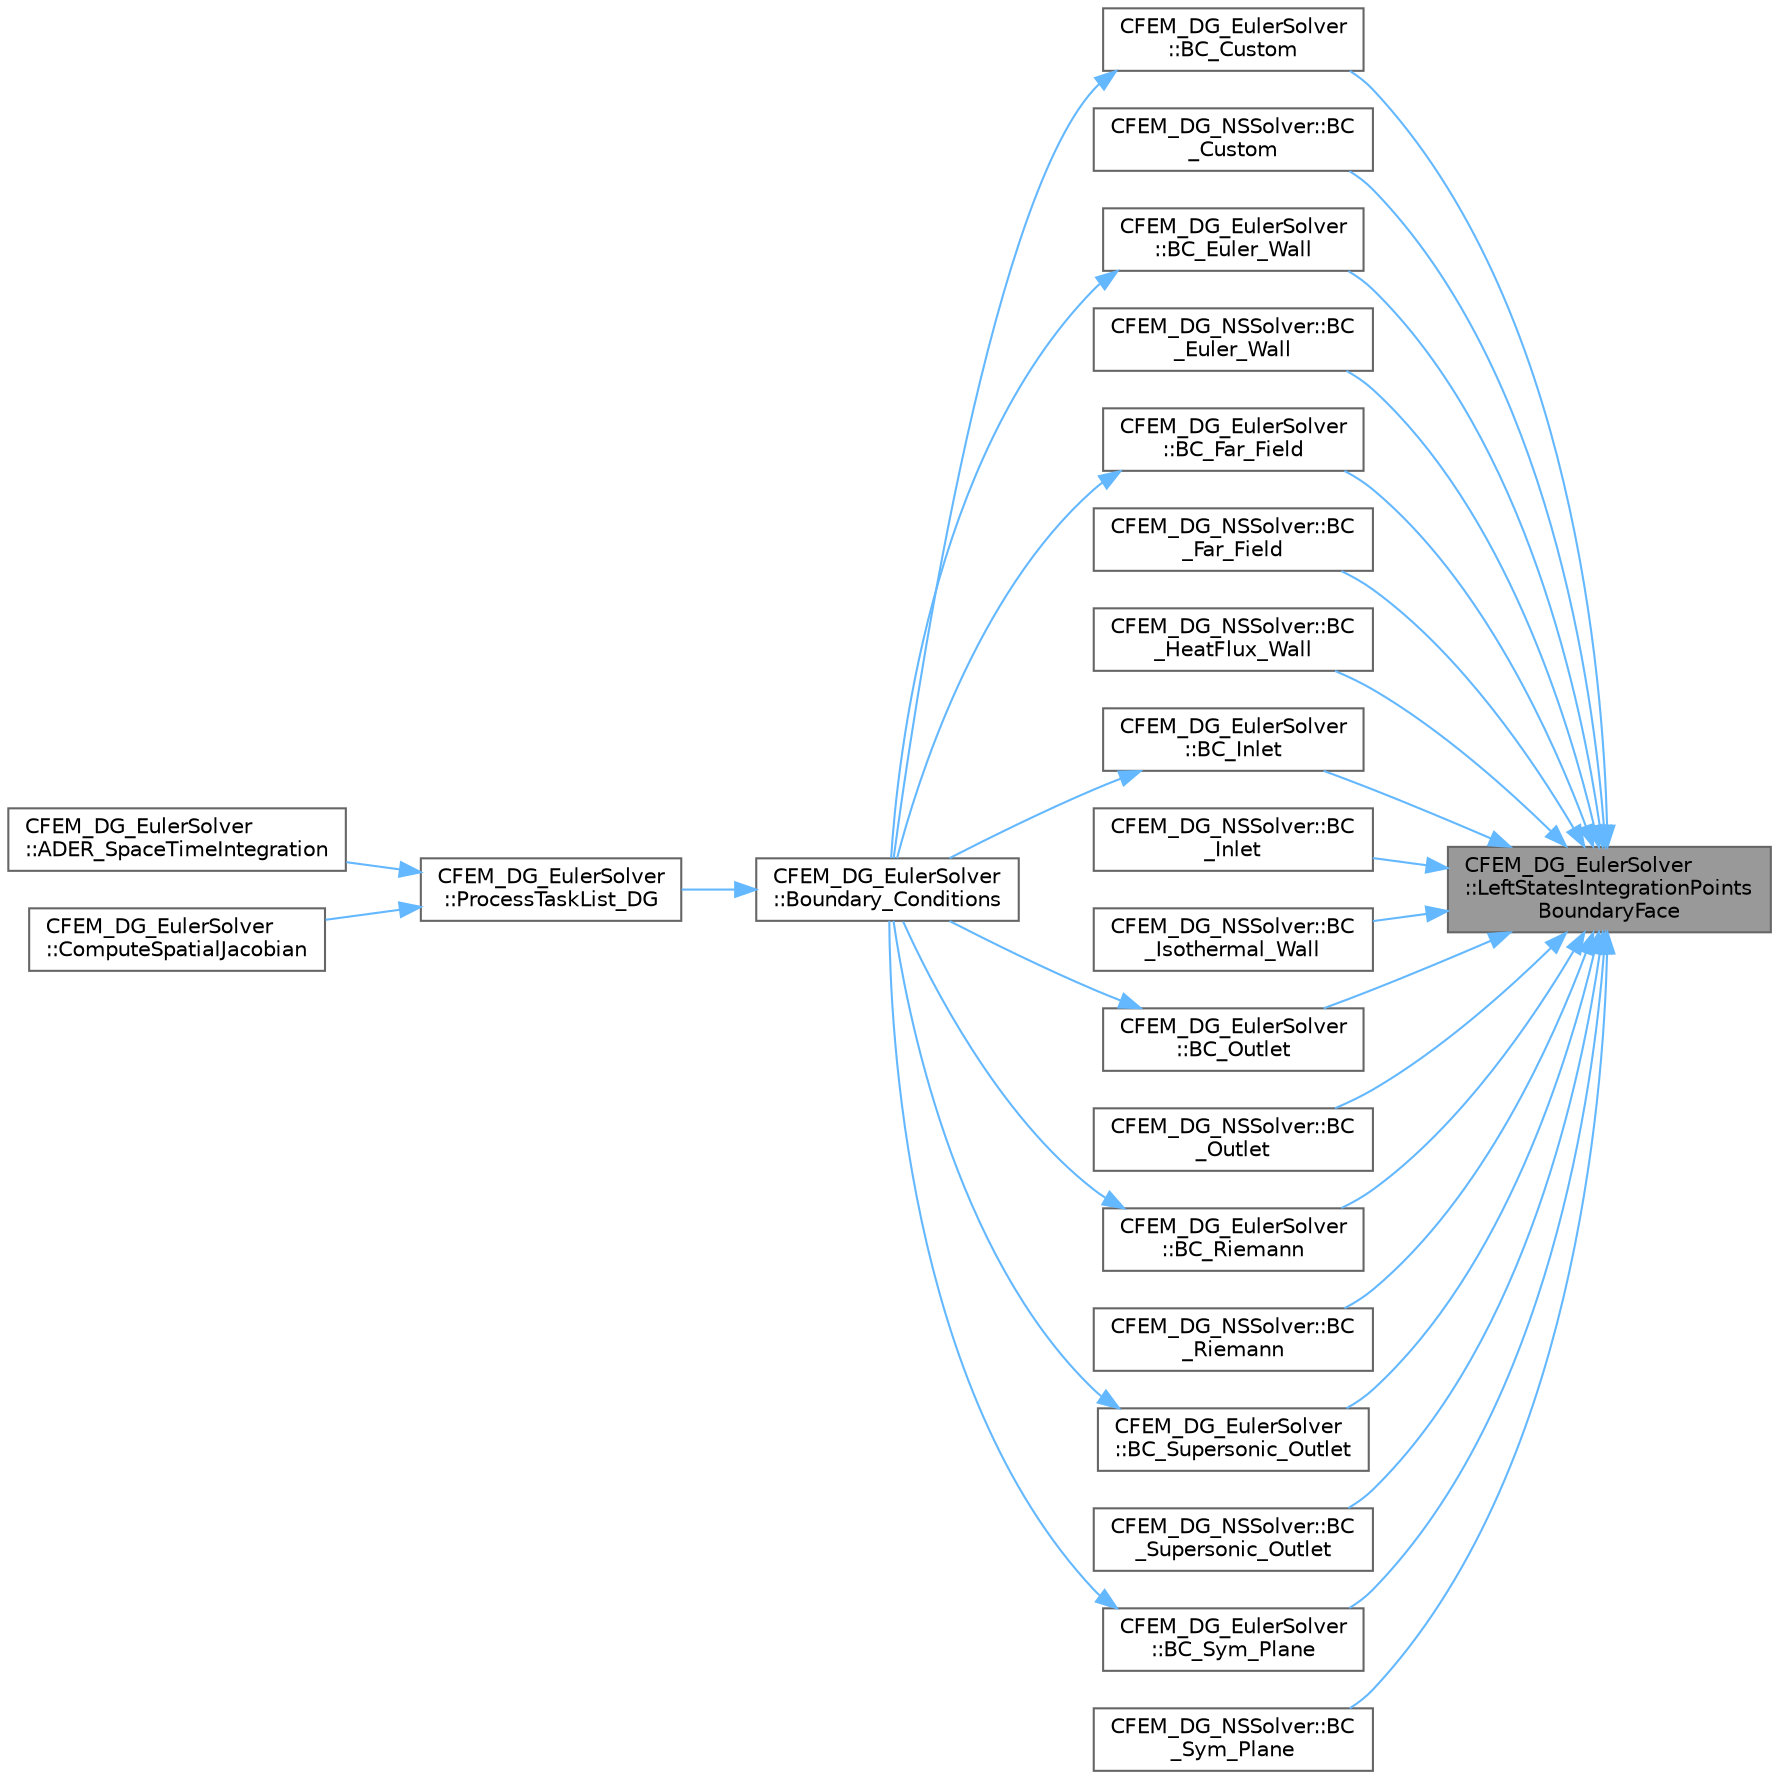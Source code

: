 digraph "CFEM_DG_EulerSolver::LeftStatesIntegrationPointsBoundaryFace"
{
 // LATEX_PDF_SIZE
  bgcolor="transparent";
  edge [fontname=Helvetica,fontsize=10,labelfontname=Helvetica,labelfontsize=10];
  node [fontname=Helvetica,fontsize=10,shape=box,height=0.2,width=0.4];
  rankdir="RL";
  Node1 [id="Node000001",label="CFEM_DG_EulerSolver\l::LeftStatesIntegrationPoints\lBoundaryFace",height=0.2,width=0.4,color="gray40", fillcolor="grey60", style="filled", fontcolor="black",tooltip="Function, which computes the left state of a boundary face."];
  Node1 -> Node2 [id="edge1_Node000001_Node000002",dir="back",color="steelblue1",style="solid",tooltip=" "];
  Node2 [id="Node000002",label="CFEM_DG_EulerSolver\l::BC_Custom",height=0.2,width=0.4,color="grey40", fillcolor="white", style="filled",URL="$classCFEM__DG__EulerSolver.html#a0e63fc77fc810025d45bfd8e0bf4d6dd",tooltip="Impose the user customized boundary condition. It is a virtual function, because for Navier-Stokes it..."];
  Node2 -> Node3 [id="edge2_Node000002_Node000003",dir="back",color="steelblue1",style="solid",tooltip=" "];
  Node3 [id="Node000003",label="CFEM_DG_EulerSolver\l::Boundary_Conditions",height=0.2,width=0.4,color="grey40", fillcolor="white", style="filled",URL="$classCFEM__DG__EulerSolver.html#ae37f8eba6d7793bc4edb5de6e26f992d",tooltip="Function, which computes the spatial residual for the DG discretization."];
  Node3 -> Node4 [id="edge3_Node000003_Node000004",dir="back",color="steelblue1",style="solid",tooltip=" "];
  Node4 [id="Node000004",label="CFEM_DG_EulerSolver\l::ProcessTaskList_DG",height=0.2,width=0.4,color="grey40", fillcolor="white", style="filled",URL="$classCFEM__DG__EulerSolver.html#ae807ca68b2d465020b63d617d54e339a",tooltip="Function, which processes the list of tasks to be executed by the DG solver."];
  Node4 -> Node5 [id="edge4_Node000004_Node000005",dir="back",color="steelblue1",style="solid",tooltip=" "];
  Node5 [id="Node000005",label="CFEM_DG_EulerSolver\l::ADER_SpaceTimeIntegration",height=0.2,width=0.4,color="grey40", fillcolor="white", style="filled",URL="$classCFEM__DG__EulerSolver.html#a0fe3772f40c29248f26fb08fa215af4e",tooltip="Function, to carry out the space time integration for ADER with time accurate local time stepping."];
  Node4 -> Node6 [id="edge5_Node000004_Node000006",dir="back",color="steelblue1",style="solid",tooltip=" "];
  Node6 [id="Node000006",label="CFEM_DG_EulerSolver\l::ComputeSpatialJacobian",height=0.2,width=0.4,color="grey40", fillcolor="white", style="filled",URL="$classCFEM__DG__EulerSolver.html#a370cb798d700bb080b52ec22834f78da",tooltip="Function, which controls the computation of the spatial Jacobian."];
  Node1 -> Node7 [id="edge6_Node000001_Node000007",dir="back",color="steelblue1",style="solid",tooltip=" "];
  Node7 [id="Node000007",label="CFEM_DG_NSSolver::BC\l_Custom",height=0.2,width=0.4,color="grey40", fillcolor="white", style="filled",URL="$classCFEM__DG__NSSolver.html#acd2193a119fc1162909b554e8acf11b2",tooltip="Impose the user customized boundary condition."];
  Node1 -> Node8 [id="edge7_Node000001_Node000008",dir="back",color="steelblue1",style="solid",tooltip=" "];
  Node8 [id="Node000008",label="CFEM_DG_EulerSolver\l::BC_Euler_Wall",height=0.2,width=0.4,color="grey40", fillcolor="white", style="filled",URL="$classCFEM__DG__EulerSolver.html#a8f81a6011b17cbb65c8be69d517e8faf",tooltip="Impose via the residual the Euler wall boundary condition. It is a virtual function,..."];
  Node8 -> Node3 [id="edge8_Node000008_Node000003",dir="back",color="steelblue1",style="solid",tooltip=" "];
  Node1 -> Node9 [id="edge9_Node000001_Node000009",dir="back",color="steelblue1",style="solid",tooltip=" "];
  Node9 [id="Node000009",label="CFEM_DG_NSSolver::BC\l_Euler_Wall",height=0.2,width=0.4,color="grey40", fillcolor="white", style="filled",URL="$classCFEM__DG__NSSolver.html#a3bc4438cb7e9feb7f388d4ba87745996",tooltip="Impose via the residual the Euler wall boundary condition."];
  Node1 -> Node10 [id="edge10_Node000001_Node000010",dir="back",color="steelblue1",style="solid",tooltip=" "];
  Node10 [id="Node000010",label="CFEM_DG_EulerSolver\l::BC_Far_Field",height=0.2,width=0.4,color="grey40", fillcolor="white", style="filled",URL="$classCFEM__DG__EulerSolver.html#a48b8a50d3e9deee07bd02a30249f6f6d",tooltip="Impose the far-field boundary condition. It is a virtual function, because for Navier-Stokes it is ov..."];
  Node10 -> Node3 [id="edge11_Node000010_Node000003",dir="back",color="steelblue1",style="solid",tooltip=" "];
  Node1 -> Node11 [id="edge12_Node000001_Node000011",dir="back",color="steelblue1",style="solid",tooltip=" "];
  Node11 [id="Node000011",label="CFEM_DG_NSSolver::BC\l_Far_Field",height=0.2,width=0.4,color="grey40", fillcolor="white", style="filled",URL="$classCFEM__DG__NSSolver.html#a4eff2ed485808a8a96cb9bb9c7936058",tooltip="Impose the far-field boundary condition."];
  Node1 -> Node12 [id="edge13_Node000001_Node000012",dir="back",color="steelblue1",style="solid",tooltip=" "];
  Node12 [id="Node000012",label="CFEM_DG_NSSolver::BC\l_HeatFlux_Wall",height=0.2,width=0.4,color="grey40", fillcolor="white", style="filled",URL="$classCFEM__DG__NSSolver.html#ac55acb75de727685caa05b9273267f8e",tooltip="Impose a constant heat-flux condition at the wall."];
  Node1 -> Node13 [id="edge14_Node000001_Node000013",dir="back",color="steelblue1",style="solid",tooltip=" "];
  Node13 [id="Node000013",label="CFEM_DG_EulerSolver\l::BC_Inlet",height=0.2,width=0.4,color="grey40", fillcolor="white", style="filled",URL="$classCFEM__DG__EulerSolver.html#ade8441a575543603f4e4218fb52e33a2",tooltip="Impose the subsonic inlet boundary condition. It is a virtual function, because for Navier-Stokes it ..."];
  Node13 -> Node3 [id="edge15_Node000013_Node000003",dir="back",color="steelblue1",style="solid",tooltip=" "];
  Node1 -> Node14 [id="edge16_Node000001_Node000014",dir="back",color="steelblue1",style="solid",tooltip=" "];
  Node14 [id="Node000014",label="CFEM_DG_NSSolver::BC\l_Inlet",height=0.2,width=0.4,color="grey40", fillcolor="white", style="filled",URL="$classCFEM__DG__NSSolver.html#a08d05db7c9f0a94dec17ab1eecd5c44d",tooltip="Impose the subsonic inlet boundary condition."];
  Node1 -> Node15 [id="edge17_Node000001_Node000015",dir="back",color="steelblue1",style="solid",tooltip=" "];
  Node15 [id="Node000015",label="CFEM_DG_NSSolver::BC\l_Isothermal_Wall",height=0.2,width=0.4,color="grey40", fillcolor="white", style="filled",URL="$classCFEM__DG__NSSolver.html#aea70aaab1228b018aab7f2d588de9704",tooltip="Impose an isothermal condition at the wall."];
  Node1 -> Node16 [id="edge18_Node000001_Node000016",dir="back",color="steelblue1",style="solid",tooltip=" "];
  Node16 [id="Node000016",label="CFEM_DG_EulerSolver\l::BC_Outlet",height=0.2,width=0.4,color="grey40", fillcolor="white", style="filled",URL="$classCFEM__DG__EulerSolver.html#a869796e928f7618ea7f47d9ebc80cf76",tooltip="Impose the outlet boundary condition.It is a virtual function, because for Navier-Stokes it is overwr..."];
  Node16 -> Node3 [id="edge19_Node000016_Node000003",dir="back",color="steelblue1",style="solid",tooltip=" "];
  Node1 -> Node17 [id="edge20_Node000001_Node000017",dir="back",color="steelblue1",style="solid",tooltip=" "];
  Node17 [id="Node000017",label="CFEM_DG_NSSolver::BC\l_Outlet",height=0.2,width=0.4,color="grey40", fillcolor="white", style="filled",URL="$classCFEM__DG__NSSolver.html#afa7d6c1243dd1f7a29408f272c26b02d",tooltip="Impose the outlet boundary condition."];
  Node1 -> Node18 [id="edge21_Node000001_Node000018",dir="back",color="steelblue1",style="solid",tooltip=" "];
  Node18 [id="Node000018",label="CFEM_DG_EulerSolver\l::BC_Riemann",height=0.2,width=0.4,color="grey40", fillcolor="white", style="filled",URL="$classCFEM__DG__EulerSolver.html#aaff04081aba8d9e24f0e615161e8020f",tooltip="Impose the boundary condition using characteristic reconstruction. It is a virtual function,..."];
  Node18 -> Node3 [id="edge22_Node000018_Node000003",dir="back",color="steelblue1",style="solid",tooltip=" "];
  Node1 -> Node19 [id="edge23_Node000001_Node000019",dir="back",color="steelblue1",style="solid",tooltip=" "];
  Node19 [id="Node000019",label="CFEM_DG_NSSolver::BC\l_Riemann",height=0.2,width=0.4,color="grey40", fillcolor="white", style="filled",URL="$classCFEM__DG__NSSolver.html#a22b8079ccea001f1a35d236bfb2750d4",tooltip="Impose the boundary condition using characteristic reconstruction."];
  Node1 -> Node20 [id="edge24_Node000001_Node000020",dir="back",color="steelblue1",style="solid",tooltip=" "];
  Node20 [id="Node000020",label="CFEM_DG_EulerSolver\l::BC_Supersonic_Outlet",height=0.2,width=0.4,color="grey40", fillcolor="white", style="filled",URL="$classCFEM__DG__EulerSolver.html#a99232a4f053e949762b0919a6c288c73",tooltip="Impose the supersonic outlet boundary condition. It is a virtual function, because for Navier-Stokes ..."];
  Node20 -> Node3 [id="edge25_Node000020_Node000003",dir="back",color="steelblue1",style="solid",tooltip=" "];
  Node1 -> Node21 [id="edge26_Node000001_Node000021",dir="back",color="steelblue1",style="solid",tooltip=" "];
  Node21 [id="Node000021",label="CFEM_DG_NSSolver::BC\l_Supersonic_Outlet",height=0.2,width=0.4,color="grey40", fillcolor="white", style="filled",URL="$classCFEM__DG__NSSolver.html#a2c5840cbba7a0cf9048a5465eab883b4",tooltip="Impose the supersonic outlet boundary condition."];
  Node1 -> Node22 [id="edge27_Node000001_Node000022",dir="back",color="steelblue1",style="solid",tooltip=" "];
  Node22 [id="Node000022",label="CFEM_DG_EulerSolver\l::BC_Sym_Plane",height=0.2,width=0.4,color="grey40", fillcolor="white", style="filled",URL="$classCFEM__DG__EulerSolver.html#a002d30c9052117b77a33d1f290b1195b",tooltip="Impose the symmetry boundary condition. It is a virtual function, because for Navier-Stokes it is ove..."];
  Node22 -> Node3 [id="edge28_Node000022_Node000003",dir="back",color="steelblue1",style="solid",tooltip=" "];
  Node1 -> Node23 [id="edge29_Node000001_Node000023",dir="back",color="steelblue1",style="solid",tooltip=" "];
  Node23 [id="Node000023",label="CFEM_DG_NSSolver::BC\l_Sym_Plane",height=0.2,width=0.4,color="grey40", fillcolor="white", style="filled",URL="$classCFEM__DG__NSSolver.html#a44020ceaf82c37e386385366c6cda7a5",tooltip="Impose the symmetry boundary condition using the residual."];
}
